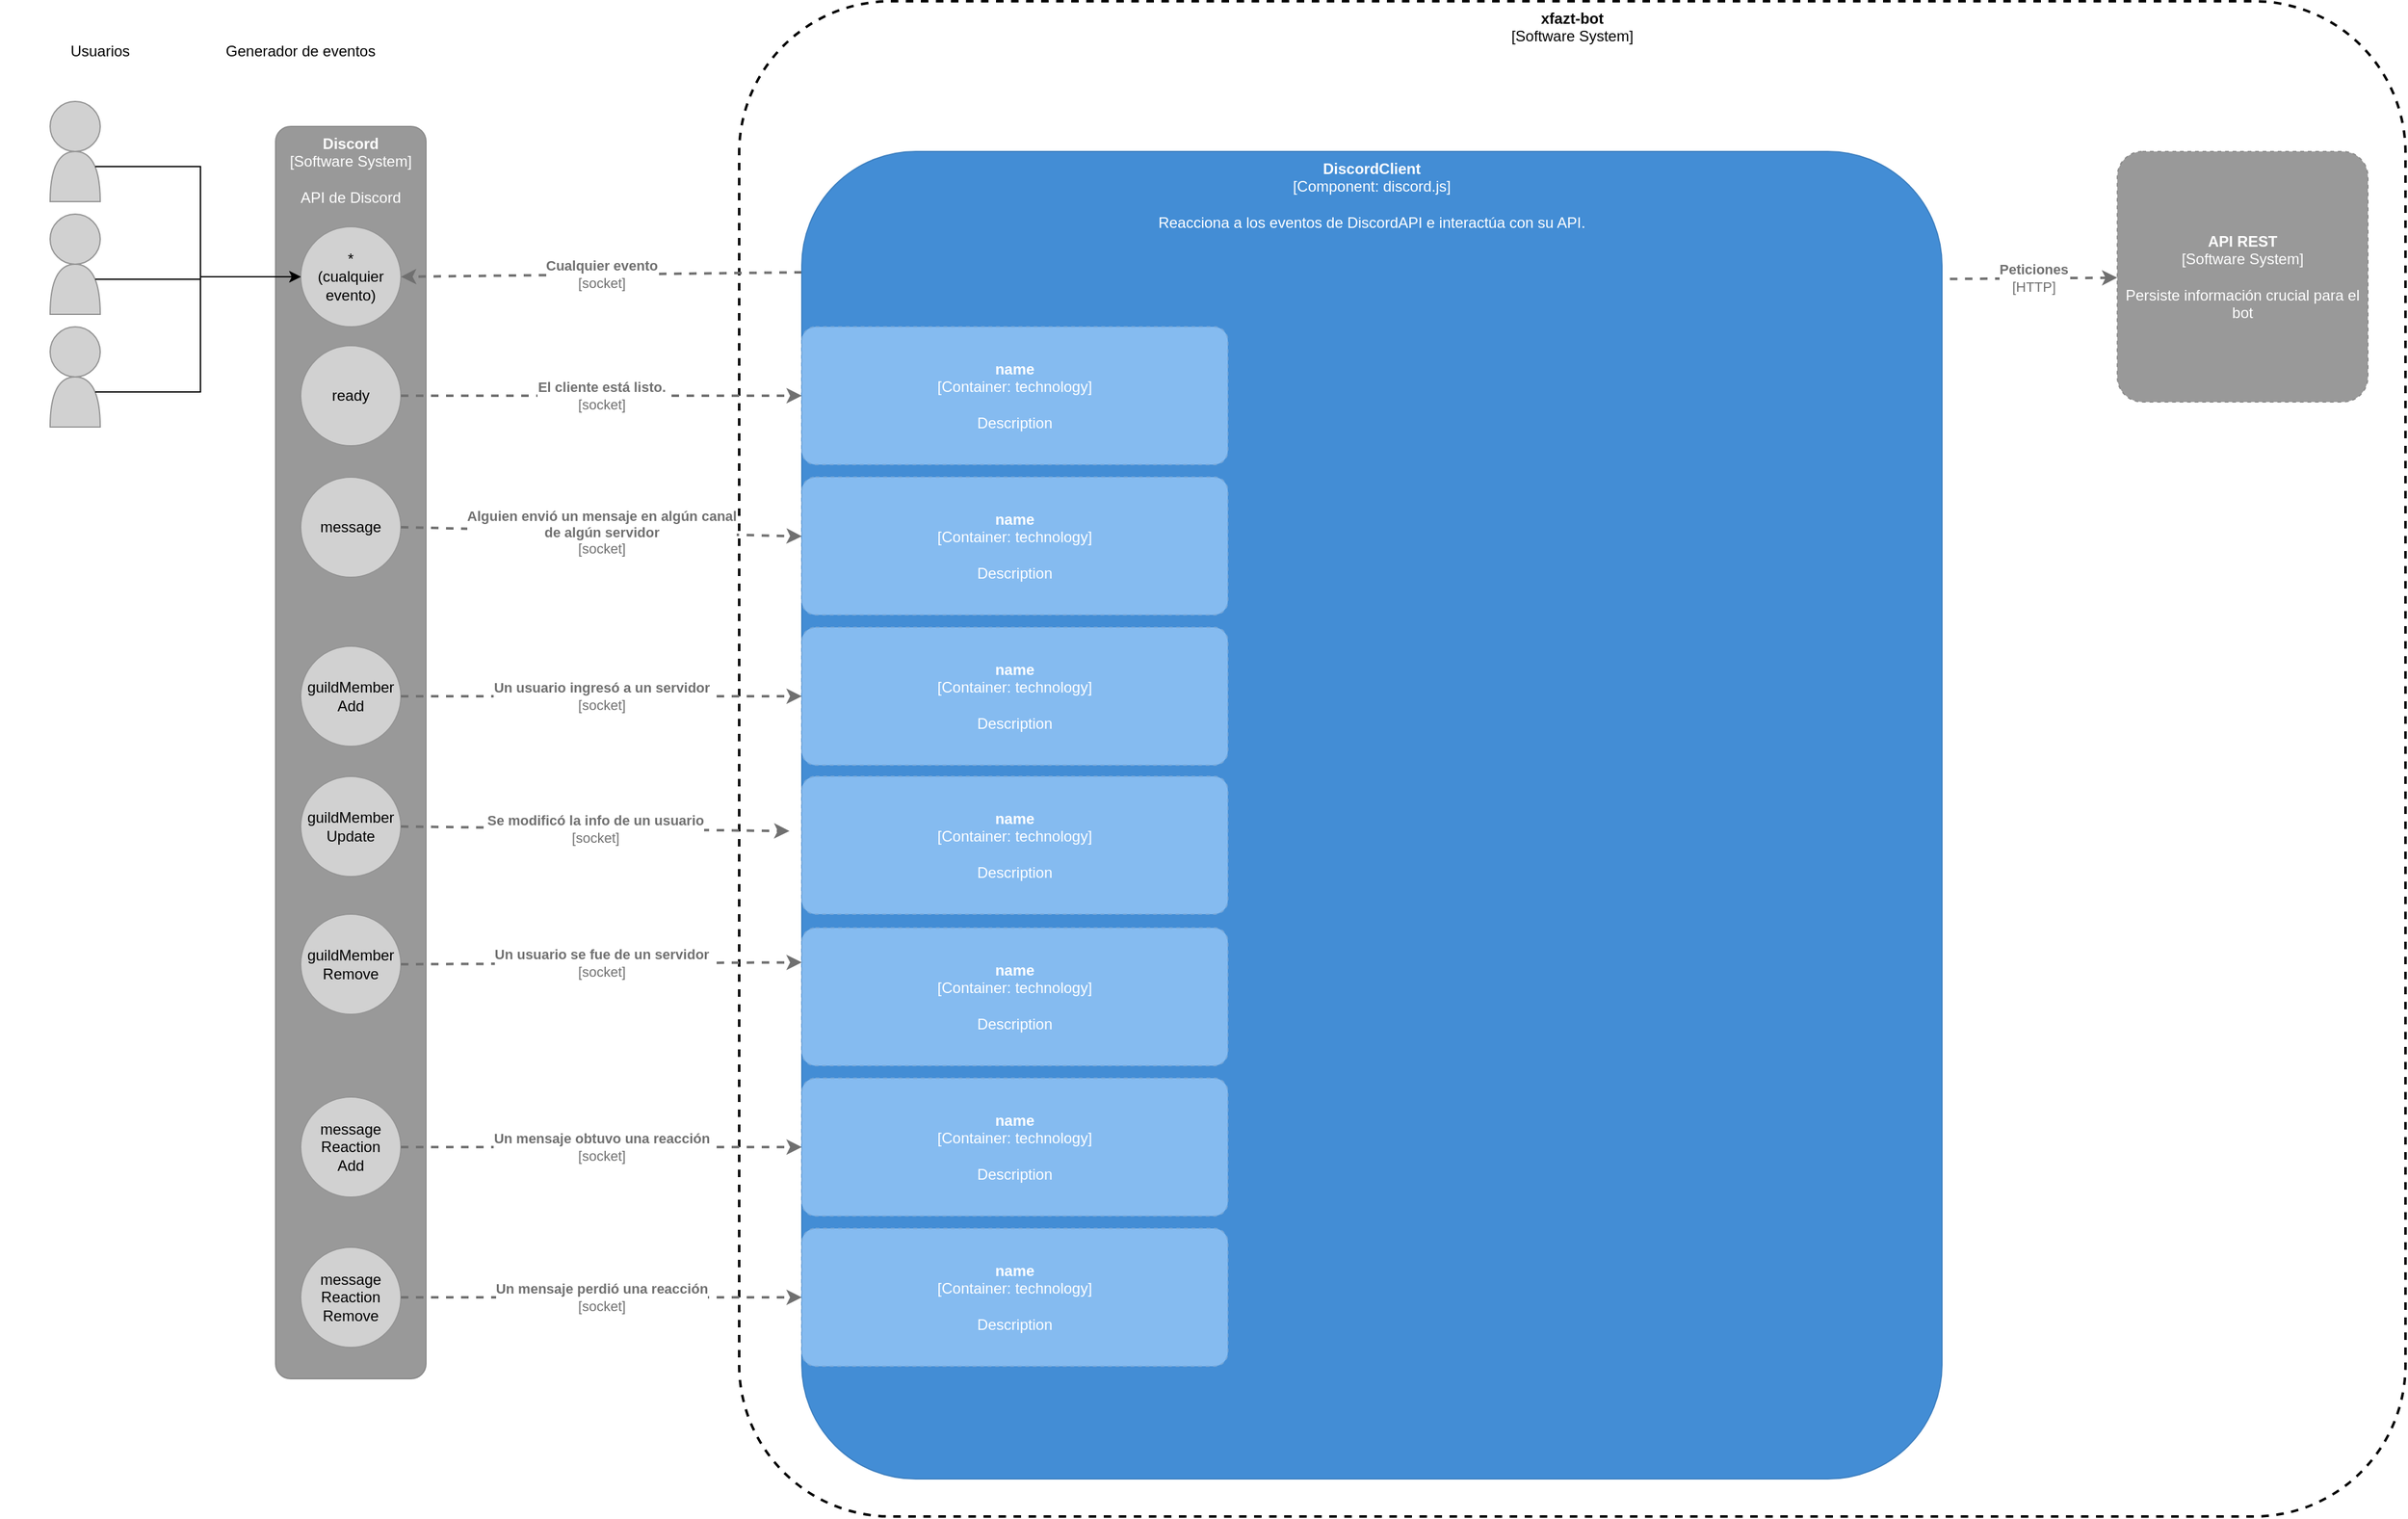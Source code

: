 <mxfile version="13.10.4" type="github">
  <diagram id="pZjO1q-zsHxC9P53aRX8" name="Page-1">
    <mxGraphModel dx="3197" dy="2509" grid="1" gridSize="10" guides="1" tooltips="1" connect="1" arrows="1" fold="1" page="1" pageScale="1" pageWidth="827" pageHeight="1169" math="0" shadow="0">
      <root>
        <mxCell id="0" />
        <mxCell id="1" parent="0" />
        <object placeholders="1" c4Name="Discord" c4Type="Software System" c4Description="API de Discord" label="&lt;b&gt;%c4Name%&lt;/b&gt;&lt;div&gt;[%c4Type%]&lt;/div&gt;&lt;br&gt;&lt;div&gt;%c4Description%&lt;/div&gt;" id="AsDXCz73vh-PDOLJINpi-14">
          <mxCell style="rounded=1;whiteSpace=wrap;html=1;labelBackgroundColor=none;fillColor=#999999;fontColor=#ffffff;align=center;arcSize=10;strokeColor=#8A8A8A;metaEdit=1;metaData={&quot;c4Type&quot;:{&quot;editable&quot;:false}};points=[[0.25,0,0],[0.5,0,0],[0.75,0,0],[1,0.25,0],[1,0.5,0],[1,0.75,0],[0.75,1,0],[0.5,1,0],[0.25,1,0],[0,0.75,0],[0,0.5,0],[0,0.25,0]];verticalAlign=top;" parent="1" vertex="1">
            <mxGeometry x="60" y="40" width="120" height="1000" as="geometry" />
          </mxCell>
        </object>
        <mxCell id="AsDXCz73vh-PDOLJINpi-22" value="ready" style="ellipse;whiteSpace=wrap;html=1;aspect=fixed;rounded=1;align=center;fillColor=#D1D1D1;strokeColor=#949494;" parent="1" vertex="1">
          <mxGeometry x="80" y="215" width="80" height="80" as="geometry" />
        </mxCell>
        <mxCell id="AsDXCz73vh-PDOLJINpi-25" value="message" style="ellipse;whiteSpace=wrap;html=1;aspect=fixed;rounded=1;align=center;fillColor=#D1D1D1;strokeColor=#949494;" parent="1" vertex="1">
          <mxGeometry x="80" y="320" width="80" height="80" as="geometry" />
        </mxCell>
        <mxCell id="AsDXCz73vh-PDOLJINpi-26" value="guildMember&lt;br&gt;Add" style="ellipse;whiteSpace=wrap;html=1;aspect=fixed;rounded=1;align=center;fillColor=#D1D1D1;strokeColor=#949494;" parent="1" vertex="1">
          <mxGeometry x="80" y="455" width="80" height="80" as="geometry" />
        </mxCell>
        <mxCell id="AsDXCz73vh-PDOLJINpi-27" value="&lt;div&gt;guildMember&lt;br&gt;Update&lt;/div&gt;" style="ellipse;whiteSpace=wrap;html=1;aspect=fixed;rounded=1;align=center;fillColor=#D1D1D1;strokeColor=#949494;" parent="1" vertex="1">
          <mxGeometry x="80" y="559" width="80" height="80" as="geometry" />
        </mxCell>
        <mxCell id="AsDXCz73vh-PDOLJINpi-28" value="guildMember&lt;br&gt;&lt;div&gt;Remove&lt;/div&gt;" style="ellipse;whiteSpace=wrap;html=1;aspect=fixed;rounded=1;align=center;fillColor=#D1D1D1;strokeColor=#949494;" parent="1" vertex="1">
          <mxGeometry x="80" y="669" width="80" height="80" as="geometry" />
        </mxCell>
        <mxCell id="AsDXCz73vh-PDOLJINpi-29" value="message&lt;br&gt;Reaction&lt;br&gt;Add" style="ellipse;whiteSpace=wrap;html=1;aspect=fixed;rounded=1;align=center;fillColor=#D1D1D1;strokeColor=#949494;" parent="1" vertex="1">
          <mxGeometry x="80" y="815" width="80" height="80" as="geometry" />
        </mxCell>
        <mxCell id="AsDXCz73vh-PDOLJINpi-30" value="message&lt;br&gt;Reaction&lt;br&gt;Remove" style="ellipse;whiteSpace=wrap;html=1;aspect=fixed;rounded=1;align=center;fillColor=#D1D1D1;strokeColor=#949494;" parent="1" vertex="1">
          <mxGeometry x="80" y="935" width="80" height="80" as="geometry" />
        </mxCell>
        <mxCell id="AsDXCz73vh-PDOLJINpi-31" style="edgeStyle=orthogonalEdgeStyle;rounded=0;orthogonalLoop=1;jettySize=auto;html=1;exitX=0.5;exitY=1;exitDx=0;exitDy=0;exitPerimeter=0;" parent="1" source="AsDXCz73vh-PDOLJINpi-14" target="AsDXCz73vh-PDOLJINpi-14" edge="1">
          <mxGeometry relative="1" as="geometry" />
        </mxCell>
        <mxCell id="AsDXCz73vh-PDOLJINpi-34" value="Generador de eventos" style="text;html=1;strokeColor=none;fillColor=none;align=center;verticalAlign=middle;whiteSpace=wrap;rounded=0;" parent="1" vertex="1">
          <mxGeometry y="-40" width="160" height="40" as="geometry" />
        </mxCell>
        <mxCell id="AsDXCz73vh-PDOLJINpi-38" value="" style="group" parent="1" vertex="1" connectable="0">
          <mxGeometry x="-120" y="20" width="40" height="80" as="geometry" />
        </mxCell>
        <mxCell id="AsDXCz73vh-PDOLJINpi-36" value="" style="ellipse;whiteSpace=wrap;html=1;aspect=fixed;rounded=1;strokeColor=#949494;fillColor=#D1D1D1;align=center;" parent="AsDXCz73vh-PDOLJINpi-38" vertex="1">
          <mxGeometry width="40" height="40" as="geometry" />
        </mxCell>
        <mxCell id="AsDXCz73vh-PDOLJINpi-37" value="" style="shape=or;whiteSpace=wrap;html=1;rounded=1;strokeColor=#949494;fillColor=#D1D1D1;align=center;rotation=-90;" parent="AsDXCz73vh-PDOLJINpi-38" vertex="1">
          <mxGeometry y="40" width="40" height="40" as="geometry" />
        </mxCell>
        <mxCell id="AsDXCz73vh-PDOLJINpi-39" value="" style="group" parent="1" vertex="1" connectable="0">
          <mxGeometry x="-120" y="200" width="40" height="80" as="geometry" />
        </mxCell>
        <mxCell id="AsDXCz73vh-PDOLJINpi-40" value="" style="ellipse;whiteSpace=wrap;html=1;aspect=fixed;rounded=1;strokeColor=#949494;fillColor=#D1D1D1;align=center;" parent="AsDXCz73vh-PDOLJINpi-39" vertex="1">
          <mxGeometry width="40" height="40" as="geometry" />
        </mxCell>
        <mxCell id="AsDXCz73vh-PDOLJINpi-41" value="" style="shape=or;whiteSpace=wrap;html=1;rounded=1;strokeColor=#949494;fillColor=#D1D1D1;align=center;rotation=-90;" parent="AsDXCz73vh-PDOLJINpi-39" vertex="1">
          <mxGeometry y="40" width="40" height="40" as="geometry" />
        </mxCell>
        <mxCell id="AsDXCz73vh-PDOLJINpi-42" value="" style="group" parent="1" vertex="1" connectable="0">
          <mxGeometry x="-120" y="110" width="40" height="80" as="geometry" />
        </mxCell>
        <mxCell id="AsDXCz73vh-PDOLJINpi-43" value="" style="ellipse;whiteSpace=wrap;html=1;aspect=fixed;rounded=1;strokeColor=#949494;fillColor=#D1D1D1;align=center;" parent="AsDXCz73vh-PDOLJINpi-42" vertex="1">
          <mxGeometry width="40" height="40" as="geometry" />
        </mxCell>
        <mxCell id="AsDXCz73vh-PDOLJINpi-44" value="" style="shape=or;whiteSpace=wrap;html=1;rounded=1;strokeColor=#949494;fillColor=#D1D1D1;align=center;rotation=-90;" parent="AsDXCz73vh-PDOLJINpi-42" vertex="1">
          <mxGeometry y="40" width="40" height="40" as="geometry" />
        </mxCell>
        <mxCell id="AsDXCz73vh-PDOLJINpi-51" value="Usuarios" style="text;html=1;strokeColor=none;fillColor=none;align=center;verticalAlign=middle;whiteSpace=wrap;rounded=0;" parent="1" vertex="1">
          <mxGeometry x="-160" y="-40" width="160" height="40" as="geometry" />
        </mxCell>
        <object placeholders="1" c4Name="xfazt-bot" c4Type="Software System" c4Description="" label="&lt;b&gt;%c4Name%&lt;/b&gt;&lt;div&gt;[%c4Type%]&lt;/div&gt;&lt;br&gt;&lt;div&gt;%c4Description%&lt;/div&gt;" id="AsDXCz73vh-PDOLJINpi-60">
          <mxCell style="rounded=1;whiteSpace=wrap;html=1;labelBackgroundColor=none;align=center;arcSize=10;metaEdit=1;metaData={&quot;c4Type&quot;:{&quot;editable&quot;:false}};points=[[0.25,0,0],[0.5,0,0],[0.75,0,0],[1,0.25,0],[1,0.5,0],[1,0.75,0],[0.75,1,0],[0.5,1,0],[0.25,1,0],[0,0.75,0],[0,0.5,0],[0,0.25,0]];verticalAlign=top;fillColor=none;dashed=1;strokeWidth=2;fontColor=#030303;" parent="1" vertex="1">
            <mxGeometry x="430" y="-60" width="1330" height="1210" as="geometry" />
          </mxCell>
        </object>
        <object placeholders="1" c4Name="API REST" c4Type="Software System" c4Description="Persiste información crucial para el bot" label="&lt;b&gt;%c4Name%&lt;/b&gt;&lt;div&gt;[%c4Type%]&lt;/div&gt;&lt;br&gt;&lt;div&gt;%c4Description%&lt;/div&gt;" id="AsDXCz73vh-PDOLJINpi-63">
          <mxCell style="rounded=1;whiteSpace=wrap;html=1;labelBackgroundColor=none;fillColor=#999999;fontColor=#ffffff;align=center;arcSize=10;strokeColor=#8A8A8A;metaEdit=1;metaData={&quot;c4Type&quot;:{&quot;editable&quot;:false}};points=[[0.25,0,0],[0.5,0,0],[0.75,0,0],[1,0.25,0],[1,0.5,0],[1,0.75,0],[0.75,1,0],[0.5,1,0],[0.25,1,0],[0,0.75,0],[0,0.5,0],[0,0.25,0]];dashed=1;" parent="1" vertex="1">
            <mxGeometry x="1530" y="60" width="200" height="200" as="geometry" />
          </mxCell>
        </object>
        <object placeholders="1" c4Type="Relationship" c4Technology="HTTP" c4Description="Peticiones" label="&lt;div style=&quot;text-align: left&quot;&gt;&lt;div style=&quot;text-align: center&quot;&gt;&lt;b&gt;%c4Description%&lt;/b&gt;&lt;/div&gt;&lt;div style=&quot;text-align: center&quot;&gt;[%c4Technology%]&lt;/div&gt;&lt;/div&gt;" id="AsDXCz73vh-PDOLJINpi-65">
          <mxCell style="edgeStyle=none;rounded=0;html=1;jettySize=auto;orthogonalLoop=1;strokeColor=#707070;strokeWidth=2;fontColor=#707070;jumpStyle=none;dashed=1;metaEdit=1;metaData={&quot;c4Type&quot;:{&quot;editable&quot;:false}};exitX=1.007;exitY=0.096;exitDx=0;exitDy=0;exitPerimeter=0;" parent="1" target="AsDXCz73vh-PDOLJINpi-63" edge="1" source="eNZzyNxrex4ou6BvPBKj-14">
            <mxGeometry width="160" relative="1" as="geometry">
              <mxPoint x="1400" y="140" as="sourcePoint" />
              <mxPoint x="1520" y="139" as="targetPoint" />
            </mxGeometry>
          </mxCell>
        </object>
        <object placeholders="1" c4Type="Relationship" c4Technology="socket" c4Description="El cliente está listo." label="&lt;div style=&quot;text-align: left&quot;&gt;&lt;div style=&quot;text-align: center&quot;&gt;&lt;b&gt;%c4Description%&lt;/b&gt;&lt;/div&gt;&lt;div style=&quot;text-align: center&quot;&gt;[%c4Technology%]&lt;/div&gt;&lt;/div&gt;" id="eNZzyNxrex4ou6BvPBKj-2">
          <mxCell style="edgeStyle=none;rounded=0;html=1;jettySize=auto;orthogonalLoop=1;strokeColor=#707070;strokeWidth=2;fontColor=#707070;jumpStyle=none;dashed=1;metaEdit=1;metaData={&quot;c4Type&quot;:{&quot;editable&quot;:false}};entryX=0;entryY=0.5;entryDx=0;entryDy=0;entryPerimeter=0;exitX=1;exitY=0.5;exitDx=0;exitDy=0;" parent="1" source="AsDXCz73vh-PDOLJINpi-22" target="jFwvqw72BL9LvZrj0riD-2" edge="1">
            <mxGeometry width="160" relative="1" as="geometry">
              <mxPoint x="130" y="121" as="sourcePoint" />
              <mxPoint x="280" y="120" as="targetPoint" />
            </mxGeometry>
          </mxCell>
        </object>
        <object placeholders="1" c4Type="Relationship" c4Technology="socket" c4Description="Alguien envió un mensaje en algún canal&#xa;de algún servidor" label="&lt;div style=&quot;text-align: left&quot;&gt;&lt;div style=&quot;text-align: center&quot;&gt;&lt;b&gt;%c4Description%&lt;/b&gt;&lt;/div&gt;&lt;div style=&quot;text-align: center&quot;&gt;[%c4Technology%]&lt;/div&gt;&lt;/div&gt;" id="eNZzyNxrex4ou6BvPBKj-4">
          <mxCell style="edgeStyle=none;rounded=0;html=1;jettySize=auto;orthogonalLoop=1;strokeColor=#707070;strokeWidth=2;fontColor=#707070;jumpStyle=none;dashed=1;metaEdit=1;metaData={&quot;c4Type&quot;:{&quot;editable&quot;:false}};exitX=1;exitY=0.5;exitDx=0;exitDy=0;entryX=0;entryY=0.43;entryDx=0;entryDy=0;entryPerimeter=0;" parent="1" source="AsDXCz73vh-PDOLJINpi-25" target="jFwvqw72BL9LvZrj0riD-3" edge="1">
            <mxGeometry width="160" relative="1" as="geometry">
              <mxPoint x="120" y="209.41" as="sourcePoint" />
              <mxPoint x="420" y="209" as="targetPoint" />
            </mxGeometry>
          </mxCell>
        </object>
        <object placeholders="1" c4Type="Relationship" c4Technology="socket" c4Description="Un usuario ingresó a un servidor" label="&lt;div style=&quot;text-align: left&quot;&gt;&lt;div style=&quot;text-align: center&quot;&gt;&lt;b&gt;%c4Description%&lt;/b&gt;&lt;/div&gt;&lt;div style=&quot;text-align: center&quot;&gt;[%c4Technology%]&lt;/div&gt;&lt;/div&gt;" id="eNZzyNxrex4ou6BvPBKj-5">
          <mxCell style="edgeStyle=none;rounded=0;html=1;jettySize=auto;orthogonalLoop=1;strokeColor=#707070;strokeWidth=2;fontColor=#707070;jumpStyle=none;dashed=1;metaEdit=1;metaData={&quot;c4Type&quot;:{&quot;editable&quot;:false}};exitX=1;exitY=0.5;exitDx=0;exitDy=0;" parent="1" source="AsDXCz73vh-PDOLJINpi-26" target="jFwvqw72BL9LvZrj0riD-4" edge="1">
            <mxGeometry width="160" relative="1" as="geometry">
              <mxPoint x="120" y="299.41" as="sourcePoint" />
              <mxPoint x="420" y="299" as="targetPoint" />
            </mxGeometry>
          </mxCell>
        </object>
        <object placeholders="1" c4Type="Relationship" c4Technology="socket" c4Description="Se modificó la info de un usuario" label="&lt;div style=&quot;text-align: left&quot;&gt;&lt;div style=&quot;text-align: center&quot;&gt;&lt;b&gt;%c4Description%&lt;/b&gt;&lt;/div&gt;&lt;div style=&quot;text-align: center&quot;&gt;[%c4Technology%]&lt;/div&gt;&lt;/div&gt;" id="eNZzyNxrex4ou6BvPBKj-6">
          <mxCell style="edgeStyle=none;rounded=0;html=1;jettySize=auto;orthogonalLoop=1;strokeColor=#707070;strokeWidth=2;fontColor=#707070;jumpStyle=none;dashed=1;metaEdit=1;metaData={&quot;c4Type&quot;:{&quot;editable&quot;:false}};exitX=1;exitY=0.5;exitDx=0;exitDy=0;entryX=-0.029;entryY=0.397;entryDx=0;entryDy=0;entryPerimeter=0;" parent="1" source="AsDXCz73vh-PDOLJINpi-27" target="jFwvqw72BL9LvZrj0riD-5" edge="1">
            <mxGeometry width="160" relative="1" as="geometry">
              <mxPoint x="130" y="389.41" as="sourcePoint" />
              <mxPoint x="290" y="389.41" as="targetPoint" />
            </mxGeometry>
          </mxCell>
        </object>
        <object placeholders="1" c4Type="Relationship" c4Technology="socket" c4Description="Un usuario se fue de un servidor" label="&lt;div style=&quot;text-align: left&quot;&gt;&lt;div style=&quot;text-align: center&quot;&gt;&lt;b&gt;%c4Description%&lt;/b&gt;&lt;/div&gt;&lt;div style=&quot;text-align: center&quot;&gt;[%c4Technology%]&lt;/div&gt;&lt;/div&gt;" id="eNZzyNxrex4ou6BvPBKj-7">
          <mxCell style="edgeStyle=none;rounded=0;html=1;jettySize=auto;orthogonalLoop=1;strokeColor=#707070;strokeWidth=2;fontColor=#707070;jumpStyle=none;dashed=1;metaEdit=1;metaData={&quot;c4Type&quot;:{&quot;editable&quot;:false}};exitX=1;exitY=0.5;exitDx=0;exitDy=0;entryX=0;entryY=0.25;entryDx=0;entryDy=0;entryPerimeter=0;" parent="1" source="AsDXCz73vh-PDOLJINpi-28" target="jFwvqw72BL9LvZrj0riD-6" edge="1">
            <mxGeometry width="160" relative="1" as="geometry">
              <mxPoint x="130" y="479.41" as="sourcePoint" />
              <mxPoint x="430" y="570" as="targetPoint" />
            </mxGeometry>
          </mxCell>
        </object>
        <object placeholders="1" c4Type="Relationship" c4Technology="socket" c4Description="Un mensaje obtuvo una reacción" label="&lt;div style=&quot;text-align: left&quot;&gt;&lt;div style=&quot;text-align: center&quot;&gt;&lt;b&gt;%c4Description%&lt;/b&gt;&lt;/div&gt;&lt;div style=&quot;text-align: center&quot;&gt;[%c4Technology%]&lt;/div&gt;&lt;/div&gt;" id="eNZzyNxrex4ou6BvPBKj-8">
          <mxCell style="edgeStyle=none;rounded=0;html=1;jettySize=auto;orthogonalLoop=1;strokeColor=#707070;strokeWidth=2;fontColor=#707070;jumpStyle=none;dashed=1;metaEdit=1;metaData={&quot;c4Type&quot;:{&quot;editable&quot;:false}};exitX=1;exitY=0.5;exitDx=0;exitDy=0;entryX=0;entryY=0.5;entryDx=0;entryDy=0;entryPerimeter=0;" parent="1" source="AsDXCz73vh-PDOLJINpi-29" target="jFwvqw72BL9LvZrj0riD-7" edge="1">
            <mxGeometry width="160" relative="1" as="geometry">
              <mxPoint x="120" y="569.41" as="sourcePoint" />
              <mxPoint x="430" y="660" as="targetPoint" />
            </mxGeometry>
          </mxCell>
        </object>
        <object placeholders="1" c4Type="Relationship" c4Technology="socket" c4Description="Un mensaje perdió una reacción" label="&lt;div style=&quot;text-align: left&quot;&gt;&lt;div style=&quot;text-align: center&quot;&gt;&lt;b&gt;%c4Description%&lt;/b&gt;&lt;/div&gt;&lt;div style=&quot;text-align: center&quot;&gt;[%c4Technology%]&lt;/div&gt;&lt;/div&gt;" id="eNZzyNxrex4ou6BvPBKj-9">
          <mxCell style="edgeStyle=none;rounded=0;html=1;jettySize=auto;orthogonalLoop=1;strokeColor=#707070;strokeWidth=2;fontColor=#707070;jumpStyle=none;dashed=1;metaEdit=1;metaData={&quot;c4Type&quot;:{&quot;editable&quot;:false}};exitX=1;exitY=0.5;exitDx=0;exitDy=0;entryX=0;entryY=0.5;entryDx=0;entryDy=0;entryPerimeter=0;" parent="1" source="AsDXCz73vh-PDOLJINpi-30" target="jFwvqw72BL9LvZrj0riD-8" edge="1">
            <mxGeometry width="160" relative="1" as="geometry">
              <mxPoint x="120" y="659.41" as="sourcePoint" />
              <mxPoint x="460" y="746" as="targetPoint" />
            </mxGeometry>
          </mxCell>
        </object>
        <mxCell id="eNZzyNxrex4ou6BvPBKj-11" value="&lt;div&gt;*&lt;br&gt;&lt;/div&gt;(cualquier&lt;br&gt;evento)" style="ellipse;whiteSpace=wrap;html=1;aspect=fixed;rounded=1;align=center;fillColor=#D1D1D1;strokeColor=#949494;" parent="1" vertex="1">
          <mxGeometry x="80" y="120" width="80" height="80" as="geometry" />
        </mxCell>
        <object placeholders="1" c4Type="Relationship" c4Technology="socket" c4Description="Cualquier evento" label="&lt;div style=&quot;text-align: left&quot;&gt;&lt;div style=&quot;text-align: center&quot;&gt;&lt;b&gt;%c4Description%&lt;/b&gt;&lt;/div&gt;&lt;div style=&quot;text-align: center&quot;&gt;[%c4Technology%]&lt;/div&gt;&lt;/div&gt;" id="eNZzyNxrex4ou6BvPBKj-12">
          <mxCell style="edgeStyle=none;rounded=0;html=1;entryX=1;entryY=0.5;jettySize=auto;orthogonalLoop=1;strokeColor=#707070;strokeWidth=2;fontColor=#707070;jumpStyle=none;dashed=1;metaEdit=1;metaData={&quot;c4Type&quot;:{&quot;editable&quot;:false}};exitX=0;exitY=0.091;exitDx=0;exitDy=0;exitPerimeter=0;entryDx=0;entryDy=0;" parent="1" source="eNZzyNxrex4ou6BvPBKj-14" target="eNZzyNxrex4ou6BvPBKj-11" edge="1">
            <mxGeometry width="160" relative="1" as="geometry">
              <mxPoint x="400" y="10" as="sourcePoint" />
              <mxPoint x="560" y="10" as="targetPoint" />
            </mxGeometry>
          </mxCell>
        </object>
        <object placeholders="1" c4Name="DiscordClient" c4Type="Component" c4Technology="discord.js" c4Description="Reacciona a los eventos de DiscordAPI e interactúa con su API." label="&lt;b&gt;%c4Name%&lt;/b&gt;&lt;div&gt;[%c4Type%: %c4Technology%]&lt;/div&gt;&lt;br&gt;&lt;div&gt;%c4Description%&lt;/div&gt;" id="eNZzyNxrex4ou6BvPBKj-14">
          <mxCell style="rounded=1;whiteSpace=wrap;html=1;labelBackgroundColor=none;fillColor=#438DD5;fontColor=#ffffff;align=center;arcSize=10;strokeColor=#3C7FC0;metaEdit=1;metaData={&quot;c4Type&quot;:{&quot;editable&quot;:false}};points=[[0.25,0,0],[0.5,0,0],[0.75,0,0],[1,0.25,0],[1,0.5,0],[1,0.75,0],[0.75,1,0],[0.5,1,0],[0.25,1,0],[0,0.75,0],[0,0.5,0],[0,0.25,0]];verticalAlign=top;labelPosition=center;verticalLabelPosition=middle;" parent="1" vertex="1">
            <mxGeometry x="480" y="60" width="910" height="1060" as="geometry" />
          </mxCell>
        </object>
        <object placeholders="1" c4Name="name" c4Type="Container" c4Technology="technology" c4Description="Description" label="&lt;b&gt;%c4Name%&lt;/b&gt;&lt;div&gt;[%c4Type%: %c4Technology%]&lt;/div&gt;&lt;br&gt;&lt;div&gt;%c4Description%&lt;/div&gt;" id="jFwvqw72BL9LvZrj0riD-2">
          <mxCell style="rounded=1;whiteSpace=wrap;html=1;labelBackgroundColor=none;fillColor=#85BBF0;fontColor=#ffffff;align=center;arcSize=10;strokeColor=#78A8D8;metaEdit=1;metaData={&quot;c4Type&quot;:{&quot;editable&quot;:false}};points=[[0.25,0,0],[0.5,0,0],[0.75,0,0],[1,0.25,0],[1,0.5,0],[1,0.75,0],[0.75,1,0],[0.5,1,0],[0.25,1,0],[0,0.75,0],[0,0.5,0],[0,0.25,0]];dashed=1;" vertex="1" parent="1">
            <mxGeometry x="480" y="200" width="340" height="110" as="geometry" />
          </mxCell>
        </object>
        <object placeholders="1" c4Name="name" c4Type="Container" c4Technology="technology" c4Description="Description" label="&lt;b&gt;%c4Name%&lt;/b&gt;&lt;div&gt;[%c4Type%: %c4Technology%]&lt;/div&gt;&lt;br&gt;&lt;div&gt;%c4Description%&lt;/div&gt;" id="jFwvqw72BL9LvZrj0riD-3">
          <mxCell style="rounded=1;whiteSpace=wrap;html=1;labelBackgroundColor=none;fillColor=#85BBF0;fontColor=#ffffff;align=center;arcSize=10;strokeColor=#78A8D8;metaEdit=1;metaData={&quot;c4Type&quot;:{&quot;editable&quot;:false}};points=[[0.25,0,0],[0.5,0,0],[0.75,0,0],[1,0.25,0],[1,0.5,0],[1,0.75,0],[0.75,1,0],[0.5,1,0],[0.25,1,0],[0,0.75,0],[0,0.5,0],[0,0.25,0]];dashed=1;" vertex="1" parent="1">
            <mxGeometry x="480" y="320" width="340" height="110" as="geometry" />
          </mxCell>
        </object>
        <object placeholders="1" c4Name="name" c4Type="Container" c4Technology="technology" c4Description="Description" label="&lt;b&gt;%c4Name%&lt;/b&gt;&lt;div&gt;[%c4Type%: %c4Technology%]&lt;/div&gt;&lt;br&gt;&lt;div&gt;%c4Description%&lt;/div&gt;" id="jFwvqw72BL9LvZrj0riD-4">
          <mxCell style="rounded=1;whiteSpace=wrap;html=1;labelBackgroundColor=none;fillColor=#85BBF0;fontColor=#ffffff;align=center;arcSize=10;strokeColor=#78A8D8;metaEdit=1;metaData={&quot;c4Type&quot;:{&quot;editable&quot;:false}};points=[[0.25,0,0],[0.5,0,0],[0.75,0,0],[1,0.25,0],[1,0.5,0],[1,0.75,0],[0.75,1,0],[0.5,1,0],[0.25,1,0],[0,0.75,0],[0,0.5,0],[0,0.25,0]];dashed=1;" vertex="1" parent="1">
            <mxGeometry x="480" y="440" width="340" height="110" as="geometry" />
          </mxCell>
        </object>
        <object placeholders="1" c4Name="name" c4Type="Container" c4Technology="technology" c4Description="Description" label="&lt;b&gt;%c4Name%&lt;/b&gt;&lt;div&gt;[%c4Type%: %c4Technology%]&lt;/div&gt;&lt;br&gt;&lt;div&gt;%c4Description%&lt;/div&gt;" id="jFwvqw72BL9LvZrj0riD-5">
          <mxCell style="rounded=1;whiteSpace=wrap;html=1;labelBackgroundColor=none;fillColor=#85BBF0;fontColor=#ffffff;align=center;arcSize=10;strokeColor=#78A8D8;metaEdit=1;metaData={&quot;c4Type&quot;:{&quot;editable&quot;:false}};points=[[0.25,0,0],[0.5,0,0],[0.75,0,0],[1,0.25,0],[1,0.5,0],[1,0.75,0],[0.75,1,0],[0.5,1,0],[0.25,1,0],[0,0.75,0],[0,0.5,0],[0,0.25,0]];dashed=1;" vertex="1" parent="1">
            <mxGeometry x="480" y="559" width="340" height="110" as="geometry" />
          </mxCell>
        </object>
        <object placeholders="1" c4Name="name" c4Type="Container" c4Technology="technology" c4Description="Description" label="&lt;b&gt;%c4Name%&lt;/b&gt;&lt;div&gt;[%c4Type%: %c4Technology%]&lt;/div&gt;&lt;br&gt;&lt;div&gt;%c4Description%&lt;/div&gt;" id="jFwvqw72BL9LvZrj0riD-6">
          <mxCell style="rounded=1;whiteSpace=wrap;html=1;labelBackgroundColor=none;fillColor=#85BBF0;fontColor=#ffffff;align=center;arcSize=10;strokeColor=#78A8D8;metaEdit=1;metaData={&quot;c4Type&quot;:{&quot;editable&quot;:false}};points=[[0.25,0,0],[0.5,0,0],[0.75,0,0],[1,0.25,0],[1,0.5,0],[1,0.75,0],[0.75,1,0],[0.5,1,0],[0.25,1,0],[0,0.75,0],[0,0.5,0],[0,0.25,0]];dashed=1;" vertex="1" parent="1">
            <mxGeometry x="480" y="680" width="340" height="110" as="geometry" />
          </mxCell>
        </object>
        <object placeholders="1" c4Name="name" c4Type="Container" c4Technology="technology" c4Description="Description" label="&lt;b&gt;%c4Name%&lt;/b&gt;&lt;div&gt;[%c4Type%: %c4Technology%]&lt;/div&gt;&lt;br&gt;&lt;div&gt;%c4Description%&lt;/div&gt;" id="jFwvqw72BL9LvZrj0riD-7">
          <mxCell style="rounded=1;whiteSpace=wrap;html=1;labelBackgroundColor=none;fillColor=#85BBF0;fontColor=#ffffff;align=center;arcSize=10;strokeColor=#78A8D8;metaEdit=1;metaData={&quot;c4Type&quot;:{&quot;editable&quot;:false}};points=[[0.25,0,0],[0.5,0,0],[0.75,0,0],[1,0.25,0],[1,0.5,0],[1,0.75,0],[0.75,1,0],[0.5,1,0],[0.25,1,0],[0,0.75,0],[0,0.5,0],[0,0.25,0]];dashed=1;" vertex="1" parent="1">
            <mxGeometry x="480" y="800" width="340" height="110" as="geometry" />
          </mxCell>
        </object>
        <object placeholders="1" c4Name="name" c4Type="Container" c4Technology="technology" c4Description="Description" label="&lt;b&gt;%c4Name%&lt;/b&gt;&lt;div&gt;[%c4Type%: %c4Technology%]&lt;/div&gt;&lt;br&gt;&lt;div&gt;%c4Description%&lt;/div&gt;" id="jFwvqw72BL9LvZrj0riD-8">
          <mxCell style="rounded=1;whiteSpace=wrap;html=1;labelBackgroundColor=none;fillColor=#85BBF0;fontColor=#ffffff;align=center;arcSize=10;strokeColor=#78A8D8;metaEdit=1;metaData={&quot;c4Type&quot;:{&quot;editable&quot;:false}};points=[[0.25,0,0],[0.5,0,0],[0.75,0,0],[1,0.25,0],[1,0.5,0],[1,0.75,0],[0.75,1,0],[0.5,1,0],[0.25,1,0],[0,0.75,0],[0,0.5,0],[0,0.25,0]];dashed=1;" vertex="1" parent="1">
            <mxGeometry x="480" y="920" width="340" height="110" as="geometry" />
          </mxCell>
        </object>
        <mxCell id="jFwvqw72BL9LvZrj0riD-20" style="edgeStyle=orthogonalEdgeStyle;rounded=0;orthogonalLoop=1;jettySize=auto;html=1;exitX=0.7;exitY=0.9;exitDx=0;exitDy=0;exitPerimeter=0;entryX=0;entryY=0.5;entryDx=0;entryDy=0;fontColor=#030303;" edge="1" parent="1" source="AsDXCz73vh-PDOLJINpi-41" target="eNZzyNxrex4ou6BvPBKj-11">
          <mxGeometry relative="1" as="geometry" />
        </mxCell>
        <mxCell id="jFwvqw72BL9LvZrj0riD-21" style="edgeStyle=orthogonalEdgeStyle;rounded=0;orthogonalLoop=1;jettySize=auto;html=1;exitX=0.7;exitY=0.9;exitDx=0;exitDy=0;exitPerimeter=0;entryX=0;entryY=0.5;entryDx=0;entryDy=0;fontColor=#030303;" edge="1" parent="1" source="AsDXCz73vh-PDOLJINpi-44" target="eNZzyNxrex4ou6BvPBKj-11">
          <mxGeometry relative="1" as="geometry" />
        </mxCell>
        <mxCell id="jFwvqw72BL9LvZrj0riD-22" style="edgeStyle=orthogonalEdgeStyle;rounded=0;orthogonalLoop=1;jettySize=auto;html=1;exitX=0.7;exitY=0.9;exitDx=0;exitDy=0;exitPerimeter=0;entryX=0;entryY=0.5;entryDx=0;entryDy=0;fontColor=#030303;" edge="1" parent="1" source="AsDXCz73vh-PDOLJINpi-37" target="eNZzyNxrex4ou6BvPBKj-11">
          <mxGeometry relative="1" as="geometry" />
        </mxCell>
      </root>
    </mxGraphModel>
  </diagram>
</mxfile>
